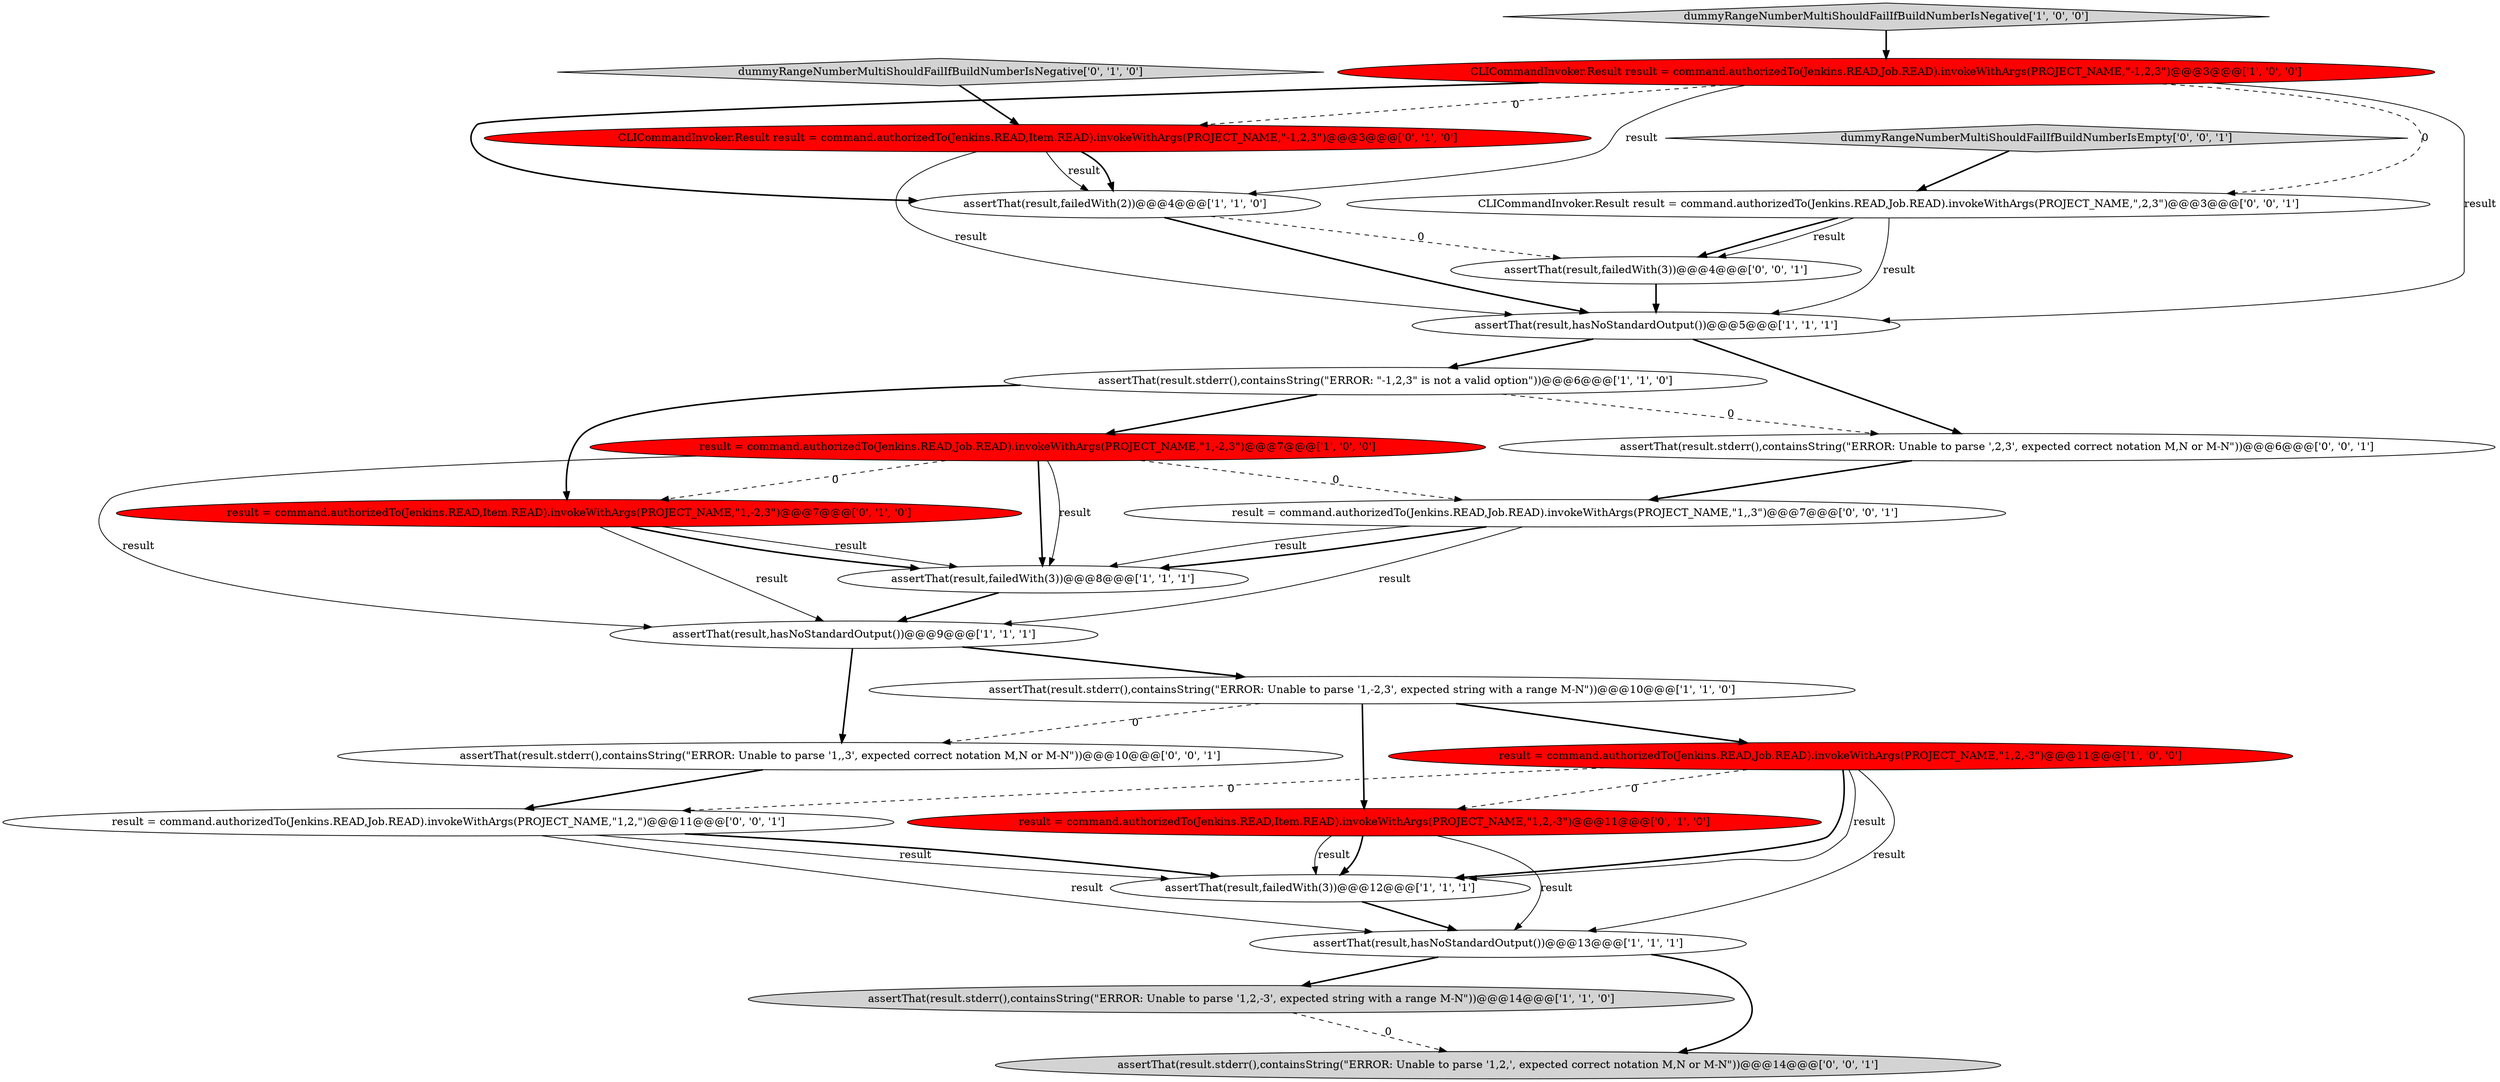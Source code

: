 digraph {
15 [style = filled, label = "dummyRangeNumberMultiShouldFailIfBuildNumberIsNegative['0', '1', '0']", fillcolor = lightgray, shape = diamond image = "AAA0AAABBB2BBB"];
3 [style = filled, label = "assertThat(result,hasNoStandardOutput())@@@9@@@['1', '1', '1']", fillcolor = white, shape = ellipse image = "AAA0AAABBB1BBB"];
2 [style = filled, label = "CLICommandInvoker.Result result = command.authorizedTo(Jenkins.READ,Job.READ).invokeWithArgs(PROJECT_NAME,\"-1,2,3\")@@@3@@@['1', '0', '0']", fillcolor = red, shape = ellipse image = "AAA1AAABBB1BBB"];
10 [style = filled, label = "assertThat(result.stderr(),containsString(\"ERROR: Unable to parse '1,2,-3', expected string with a range M-N\"))@@@14@@@['1', '1', '0']", fillcolor = lightgray, shape = ellipse image = "AAA0AAABBB1BBB"];
1 [style = filled, label = "assertThat(result.stderr(),containsString(\"ERROR: \"-1,2,3\" is not a valid option\"))@@@6@@@['1', '1', '0']", fillcolor = white, shape = ellipse image = "AAA0AAABBB1BBB"];
12 [style = filled, label = "assertThat(result.stderr(),containsString(\"ERROR: Unable to parse '1,-2,3', expected string with a range M-N\"))@@@10@@@['1', '1', '0']", fillcolor = white, shape = ellipse image = "AAA0AAABBB1BBB"];
21 [style = filled, label = "result = command.authorizedTo(Jenkins.READ,Job.READ).invokeWithArgs(PROJECT_NAME,\"1,,3\")@@@7@@@['0', '0', '1']", fillcolor = white, shape = ellipse image = "AAA0AAABBB3BBB"];
6 [style = filled, label = "assertThat(result,failedWith(3))@@@8@@@['1', '1', '1']", fillcolor = white, shape = ellipse image = "AAA0AAABBB1BBB"];
7 [style = filled, label = "result = command.authorizedTo(Jenkins.READ,Job.READ).invokeWithArgs(PROJECT_NAME,\"1,-2,3\")@@@7@@@['1', '0', '0']", fillcolor = red, shape = ellipse image = "AAA1AAABBB1BBB"];
18 [style = filled, label = "assertThat(result.stderr(),containsString(\"ERROR: Unable to parse '1,2,', expected correct notation M,N or M-N\"))@@@14@@@['0', '0', '1']", fillcolor = lightgray, shape = ellipse image = "AAA0AAABBB3BBB"];
0 [style = filled, label = "dummyRangeNumberMultiShouldFailIfBuildNumberIsNegative['1', '0', '0']", fillcolor = lightgray, shape = diamond image = "AAA0AAABBB1BBB"];
20 [style = filled, label = "result = command.authorizedTo(Jenkins.READ,Job.READ).invokeWithArgs(PROJECT_NAME,\"1,2,\")@@@11@@@['0', '0', '1']", fillcolor = white, shape = ellipse image = "AAA0AAABBB3BBB"];
22 [style = filled, label = "assertThat(result.stderr(),containsString(\"ERROR: Unable to parse ',2,3', expected correct notation M,N or M-N\"))@@@6@@@['0', '0', '1']", fillcolor = white, shape = ellipse image = "AAA0AAABBB3BBB"];
14 [style = filled, label = "result = command.authorizedTo(Jenkins.READ,Item.READ).invokeWithArgs(PROJECT_NAME,\"1,-2,3\")@@@7@@@['0', '1', '0']", fillcolor = red, shape = ellipse image = "AAA1AAABBB2BBB"];
11 [style = filled, label = "assertThat(result,failedWith(2))@@@4@@@['1', '1', '0']", fillcolor = white, shape = ellipse image = "AAA0AAABBB1BBB"];
9 [style = filled, label = "assertThat(result,failedWith(3))@@@12@@@['1', '1', '1']", fillcolor = white, shape = ellipse image = "AAA0AAABBB1BBB"];
24 [style = filled, label = "assertThat(result,failedWith(3))@@@4@@@['0', '0', '1']", fillcolor = white, shape = ellipse image = "AAA0AAABBB3BBB"];
4 [style = filled, label = "result = command.authorizedTo(Jenkins.READ,Job.READ).invokeWithArgs(PROJECT_NAME,\"1,2,-3\")@@@11@@@['1', '0', '0']", fillcolor = red, shape = ellipse image = "AAA1AAABBB1BBB"];
16 [style = filled, label = "result = command.authorizedTo(Jenkins.READ,Item.READ).invokeWithArgs(PROJECT_NAME,\"1,2,-3\")@@@11@@@['0', '1', '0']", fillcolor = red, shape = ellipse image = "AAA1AAABBB2BBB"];
13 [style = filled, label = "CLICommandInvoker.Result result = command.authorizedTo(Jenkins.READ,Item.READ).invokeWithArgs(PROJECT_NAME,\"-1,2,3\")@@@3@@@['0', '1', '0']", fillcolor = red, shape = ellipse image = "AAA1AAABBB2BBB"];
19 [style = filled, label = "dummyRangeNumberMultiShouldFailIfBuildNumberIsEmpty['0', '0', '1']", fillcolor = lightgray, shape = diamond image = "AAA0AAABBB3BBB"];
8 [style = filled, label = "assertThat(result,hasNoStandardOutput())@@@5@@@['1', '1', '1']", fillcolor = white, shape = ellipse image = "AAA0AAABBB1BBB"];
17 [style = filled, label = "assertThat(result.stderr(),containsString(\"ERROR: Unable to parse '1,,3', expected correct notation M,N or M-N\"))@@@10@@@['0', '0', '1']", fillcolor = white, shape = ellipse image = "AAA0AAABBB3BBB"];
5 [style = filled, label = "assertThat(result,hasNoStandardOutput())@@@13@@@['1', '1', '1']", fillcolor = white, shape = ellipse image = "AAA0AAABBB1BBB"];
23 [style = filled, label = "CLICommandInvoker.Result result = command.authorizedTo(Jenkins.READ,Job.READ).invokeWithArgs(PROJECT_NAME,\",2,3\")@@@3@@@['0', '0', '1']", fillcolor = white, shape = ellipse image = "AAA0AAABBB3BBB"];
2->23 [style = dashed, label="0"];
4->9 [style = bold, label=""];
6->3 [style = bold, label=""];
5->10 [style = bold, label=""];
16->9 [style = bold, label=""];
15->13 [style = bold, label=""];
7->21 [style = dashed, label="0"];
13->8 [style = solid, label="result"];
14->6 [style = solid, label="result"];
4->16 [style = dashed, label="0"];
21->6 [style = bold, label=""];
20->9 [style = bold, label=""];
7->6 [style = solid, label="result"];
7->14 [style = dashed, label="0"];
2->8 [style = solid, label="result"];
0->2 [style = bold, label=""];
22->21 [style = bold, label=""];
12->17 [style = dashed, label="0"];
21->3 [style = solid, label="result"];
13->11 [style = solid, label="result"];
12->16 [style = bold, label=""];
23->8 [style = solid, label="result"];
5->18 [style = bold, label=""];
3->12 [style = bold, label=""];
1->7 [style = bold, label=""];
13->11 [style = bold, label=""];
7->3 [style = solid, label="result"];
1->22 [style = dashed, label="0"];
8->22 [style = bold, label=""];
10->18 [style = dashed, label="0"];
2->11 [style = solid, label="result"];
4->9 [style = solid, label="result"];
8->1 [style = bold, label=""];
23->24 [style = bold, label=""];
23->24 [style = solid, label="result"];
14->3 [style = solid, label="result"];
4->5 [style = solid, label="result"];
12->4 [style = bold, label=""];
4->20 [style = dashed, label="0"];
2->13 [style = dashed, label="0"];
19->23 [style = bold, label=""];
7->6 [style = bold, label=""];
11->24 [style = dashed, label="0"];
16->5 [style = solid, label="result"];
9->5 [style = bold, label=""];
20->9 [style = solid, label="result"];
11->8 [style = bold, label=""];
3->17 [style = bold, label=""];
1->14 [style = bold, label=""];
24->8 [style = bold, label=""];
20->5 [style = solid, label="result"];
21->6 [style = solid, label="result"];
2->11 [style = bold, label=""];
16->9 [style = solid, label="result"];
14->6 [style = bold, label=""];
17->20 [style = bold, label=""];
}
